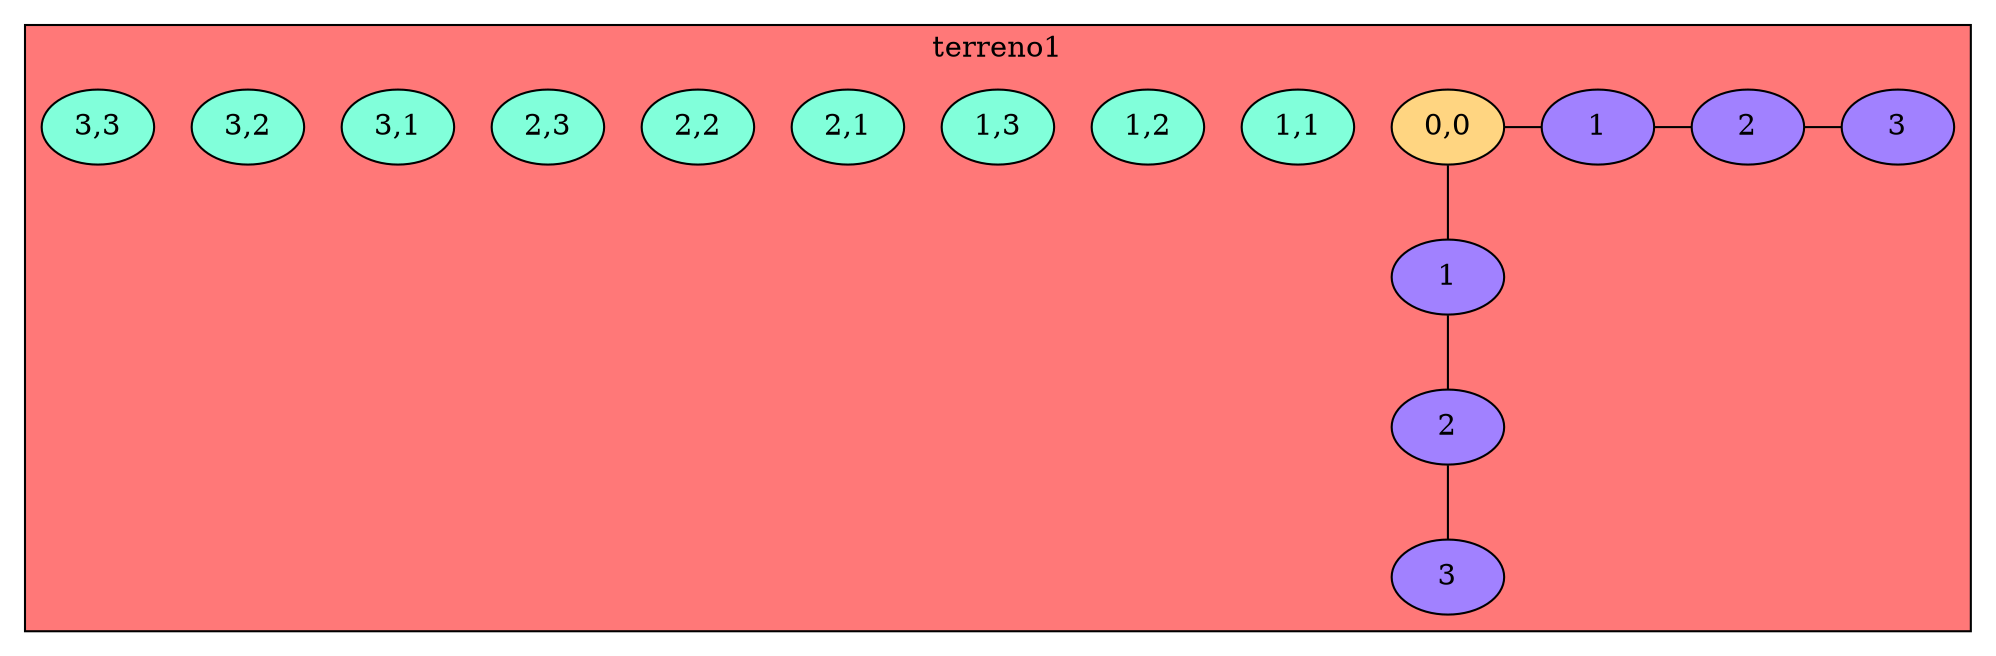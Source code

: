 graph L{
node[shape=oval fillcolor="#A181FF" style =filled]

subgraph cluster_p{
label= " terreno1 "
bgcolor = "#FF7878"
raiz[label = "0,0" fillcolor="#FFD581" ]

Fila1[label="1",group=1];
Fila2[label="2",group=2];
Fila3[label="3",group=3];

Fila1--Fila2;
Fila2--Fila3;

Columna1[label="1",group=1];
Columna2[label="2",group=2];
Columna3[label="3",group=3];

Columna1--Columna2;
Columna2--Columna3;

raiz--Fila1;
raiz--Columna1;

 {rank=same;raiz;Columna1;Columna2;Columna3;}

nodo1_1[label="1,1",fillcolor="#81FFDA",group=2]
nodo1_2[label="1,2",fillcolor="#81FFDA",group=3]
nodo1_3[label="1,3",fillcolor="#81FFDA",group=4]

nodo2_1[label="2,1",fillcolor="#81FFDA",group=2]
nodo2_2[label="2,2",fillcolor="#81FFDA",group=3]
nodo2_3[label="2,3",fillcolor="#81FFDA",group=4]

nodo3_1[label="3,1",fillcolor="#81FFDA",group=2]
nodo3_2[label="3,2",fillcolor="#81FFDA",group=3]
nodo3_3[label="3,3",fillcolor="#81FFDA",group=4]

} }